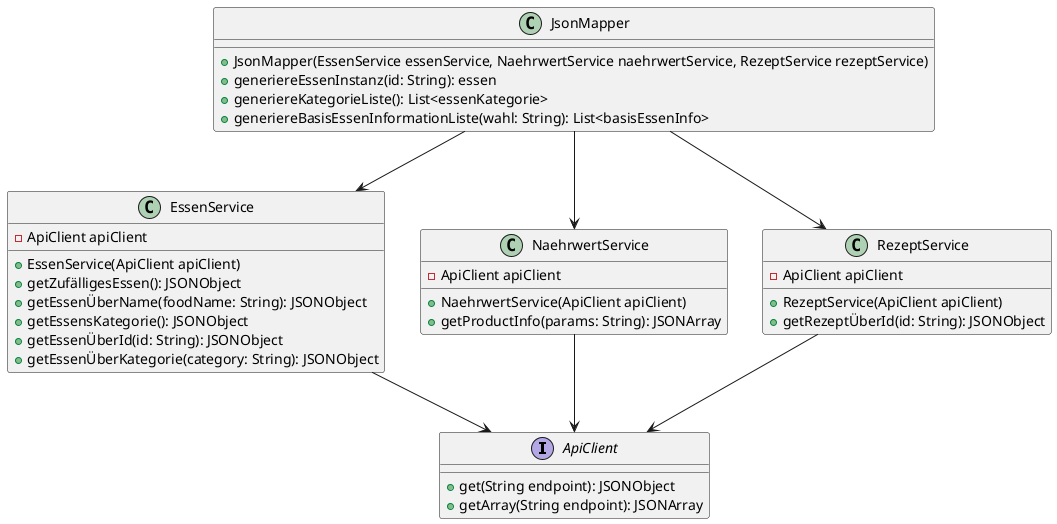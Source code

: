 @startuml DIP
interface ApiClient {
    +get(String endpoint): JSONObject
    +getArray(String endpoint): JSONArray
}

class EssenService {
    -ApiClient apiClient
    +EssenService(ApiClient apiClient)
    +getZufälligesEssen(): JSONObject
    +getEssenÜberName(foodName: String): JSONObject
    +getEssensKategorie(): JSONObject
    +getEssenÜberId(id: String): JSONObject
    +getEssenÜberKategorie(category: String): JSONObject
}

class NaehrwertService {
    -ApiClient apiClient
    +NaehrwertService(ApiClient apiClient)
    +getProductInfo(params: String): JSONArray
}

class RezeptService {
    -ApiClient apiClient
    +RezeptService(ApiClient apiClient)
    +getRezeptÜberId(id: String): JSONObject
}

class JsonMapper {
    +JsonMapper(EssenService essenService, NaehrwertService naehrwertService, RezeptService rezeptService)
    +generiereEssenInstanz(id: String): essen
    +generiereKategorieListe(): List<essenKategorie>
    +generiereBasisEssenInformationListe(wahl: String): List<basisEssenInfo>
}

JsonMapper --> EssenService
JsonMapper --> NaehrwertService
JsonMapper --> RezeptService

EssenService --> ApiClient
NaehrwertService --> ApiClient
RezeptService --> ApiClient
@enduml
